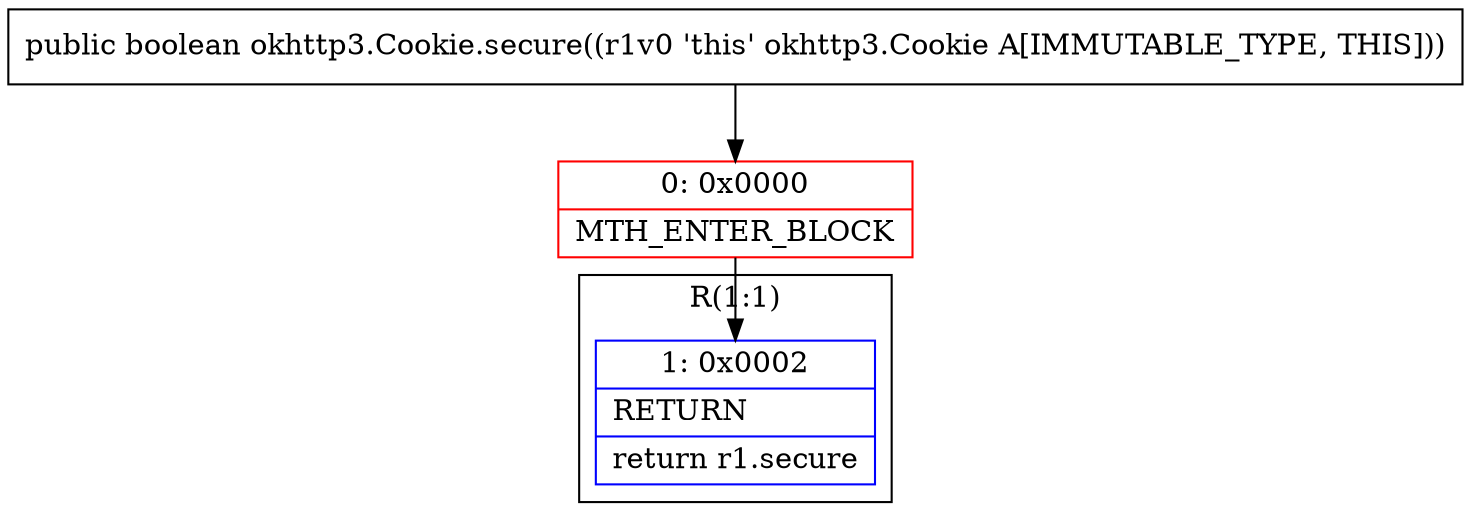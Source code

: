 digraph "CFG forokhttp3.Cookie.secure()Z" {
subgraph cluster_Region_1977988179 {
label = "R(1:1)";
node [shape=record,color=blue];
Node_1 [shape=record,label="{1\:\ 0x0002|RETURN\l|return r1.secure\l}"];
}
Node_0 [shape=record,color=red,label="{0\:\ 0x0000|MTH_ENTER_BLOCK\l}"];
MethodNode[shape=record,label="{public boolean okhttp3.Cookie.secure((r1v0 'this' okhttp3.Cookie A[IMMUTABLE_TYPE, THIS])) }"];
MethodNode -> Node_0;
Node_0 -> Node_1;
}

